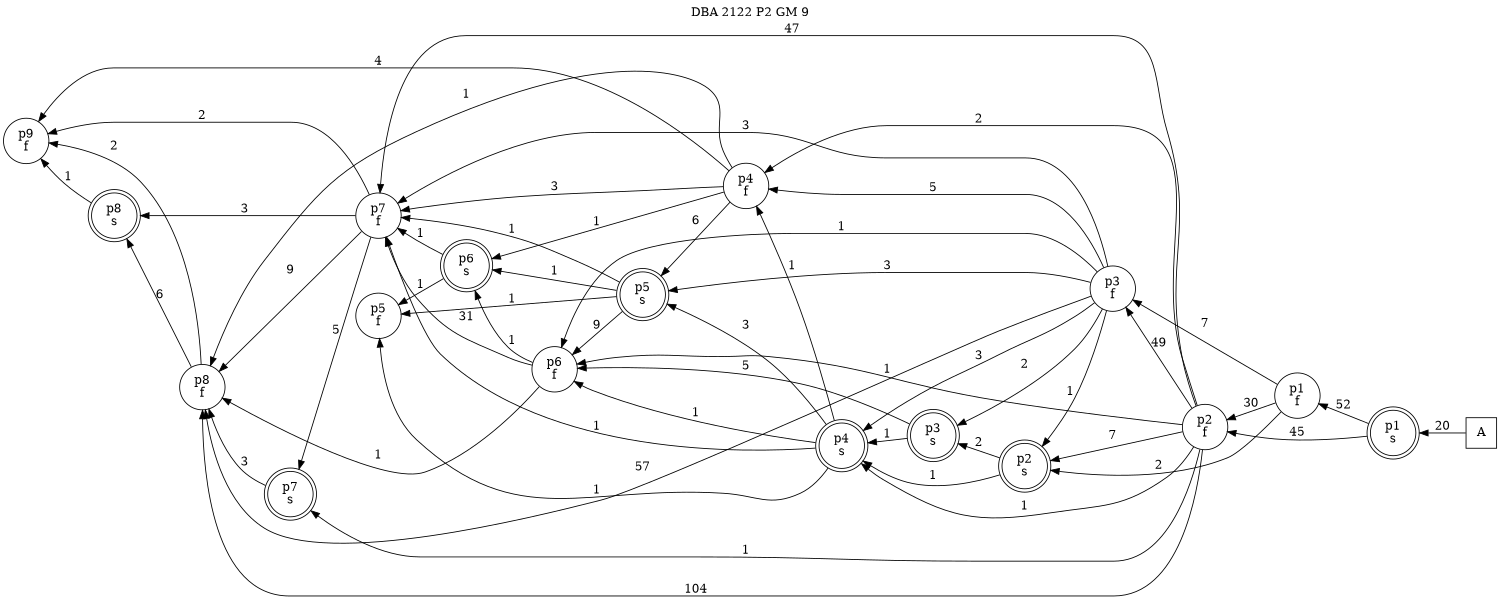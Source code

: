 digraph DBA_2122_P2_GM_9_LOW {
labelloc="tl"
label= " DBA 2122 P2 GM 9 "
rankdir="RL";
graph [ size=" 10 , 10 !"]

"A" [shape="square" label="A"]
"p1_s" [shape="doublecircle" label="p1
s"]
"p1_f" [shape="circle" label="p1
f"]
"p2_f" [shape="circle" label="p2
f"]
"p2_s" [shape="doublecircle" label="p2
s"]
"p3_f" [shape="circle" label="p3
f"]
"p3_s" [shape="doublecircle" label="p3
s"]
"p4_s" [shape="doublecircle" label="p4
s"]
"p4_f" [shape="circle" label="p4
f"]
"p5_s" [shape="doublecircle" label="p5
s"]
"p6_f" [shape="circle" label="p6
f"]
"p5_f" [shape="circle" label="p5
f"]
"p6_s" [shape="doublecircle" label="p6
s"]
"p8_f" [shape="circle" label="p8
f"]
"p7_f" [shape="circle" label="p7
f"]
"p9_f" [shape="circle" label="p9
f"]
"p8_s" [shape="doublecircle" label="p8
s"]
"p7_s" [shape="doublecircle" label="p7
s"]
"A" -> "p1_s" [ label=20]
"p1_s" -> "p1_f" [ label=52]
"p1_s" -> "p2_f" [ label=45]
"p1_f" -> "p2_f" [ label=30]
"p1_f" -> "p2_s" [ label=2]
"p1_f" -> "p3_f" [ label=7]
"p2_f" -> "p2_s" [ label=7]
"p2_f" -> "p3_f" [ label=49]
"p2_f" -> "p4_s" [ label=1]
"p2_f" -> "p4_f" [ label=2]
"p2_f" -> "p6_f" [ label=1]
"p2_f" -> "p8_f" [ label=104]
"p2_f" -> "p7_f" [ label=47]
"p2_f" -> "p7_s" [ label=1]
"p2_s" -> "p3_s" [ label=2]
"p2_s" -> "p4_s" [ label=1]
"p3_f" -> "p2_s" [ label=1]
"p3_f" -> "p3_s" [ label=2]
"p3_f" -> "p4_s" [ label=3]
"p3_f" -> "p4_f" [ label=5]
"p3_f" -> "p5_s" [ label=3]
"p3_f" -> "p6_f" [ label=1]
"p3_f" -> "p8_f" [ label=57]
"p3_f" -> "p7_f" [ label=3]
"p3_s" -> "p4_s" [ label=1]
"p3_s" -> "p6_f" [ label=5]
"p4_s" -> "p4_f" [ label=1]
"p4_s" -> "p5_s" [ label=3]
"p4_s" -> "p6_f" [ label=1]
"p4_s" -> "p5_f" [ label=1]
"p4_s" -> "p7_f" [ label=1]
"p4_f" -> "p5_s" [ label=6]
"p4_f" -> "p6_s" [ label=1]
"p4_f" -> "p8_f" [ label=1]
"p4_f" -> "p7_f" [ label=3]
"p4_f" -> "p9_f" [ label=4]
"p5_s" -> "p6_f" [ label=9]
"p5_s" -> "p5_f" [ label=1]
"p5_s" -> "p6_s" [ label=1]
"p5_s" -> "p7_f" [ label=1]
"p6_f" -> "p6_s" [ label=1]
"p6_f" -> "p8_f" [ label=1]
"p6_f" -> "p7_f" [ label=31]
"p6_s" -> "p5_f" [ label=1]
"p6_s" -> "p7_f" [ label=1]
"p8_f" -> "p9_f" [ label=2]
"p8_f" -> "p8_s" [ label=6]
"p7_f" -> "p8_f" [ label=9]
"p7_f" -> "p9_f" [ label=2]
"p7_f" -> "p8_s" [ label=3]
"p7_f" -> "p7_s" [ label=5]
"p8_s" -> "p9_f" [ label=1]
"p7_s" -> "p8_f" [ label=3]
}
